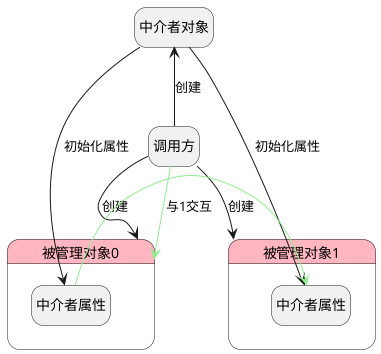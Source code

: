 @startuml 中介者模式
hide empty description
state user as "调用方"
state sub_class0 as "被管理对象0" #LightPink {
    state commu as "中介者属性"
}
state sub_class1 as "被管理对象1" #LightPink {
    state commu1 as "中介者属性"
}
state mid as "中介者对象"

user -up-> mid : 创建
user -> sub_class0 : 创建
user -down-> sub_class1 : 创建
mid -> commu : 初始化属性
mid -> commu1 : 初始化属性
user -[#LightGreen]-> sub_class0 : 与1交互
commu -[#LightGreen]right-> commu1
@enduml